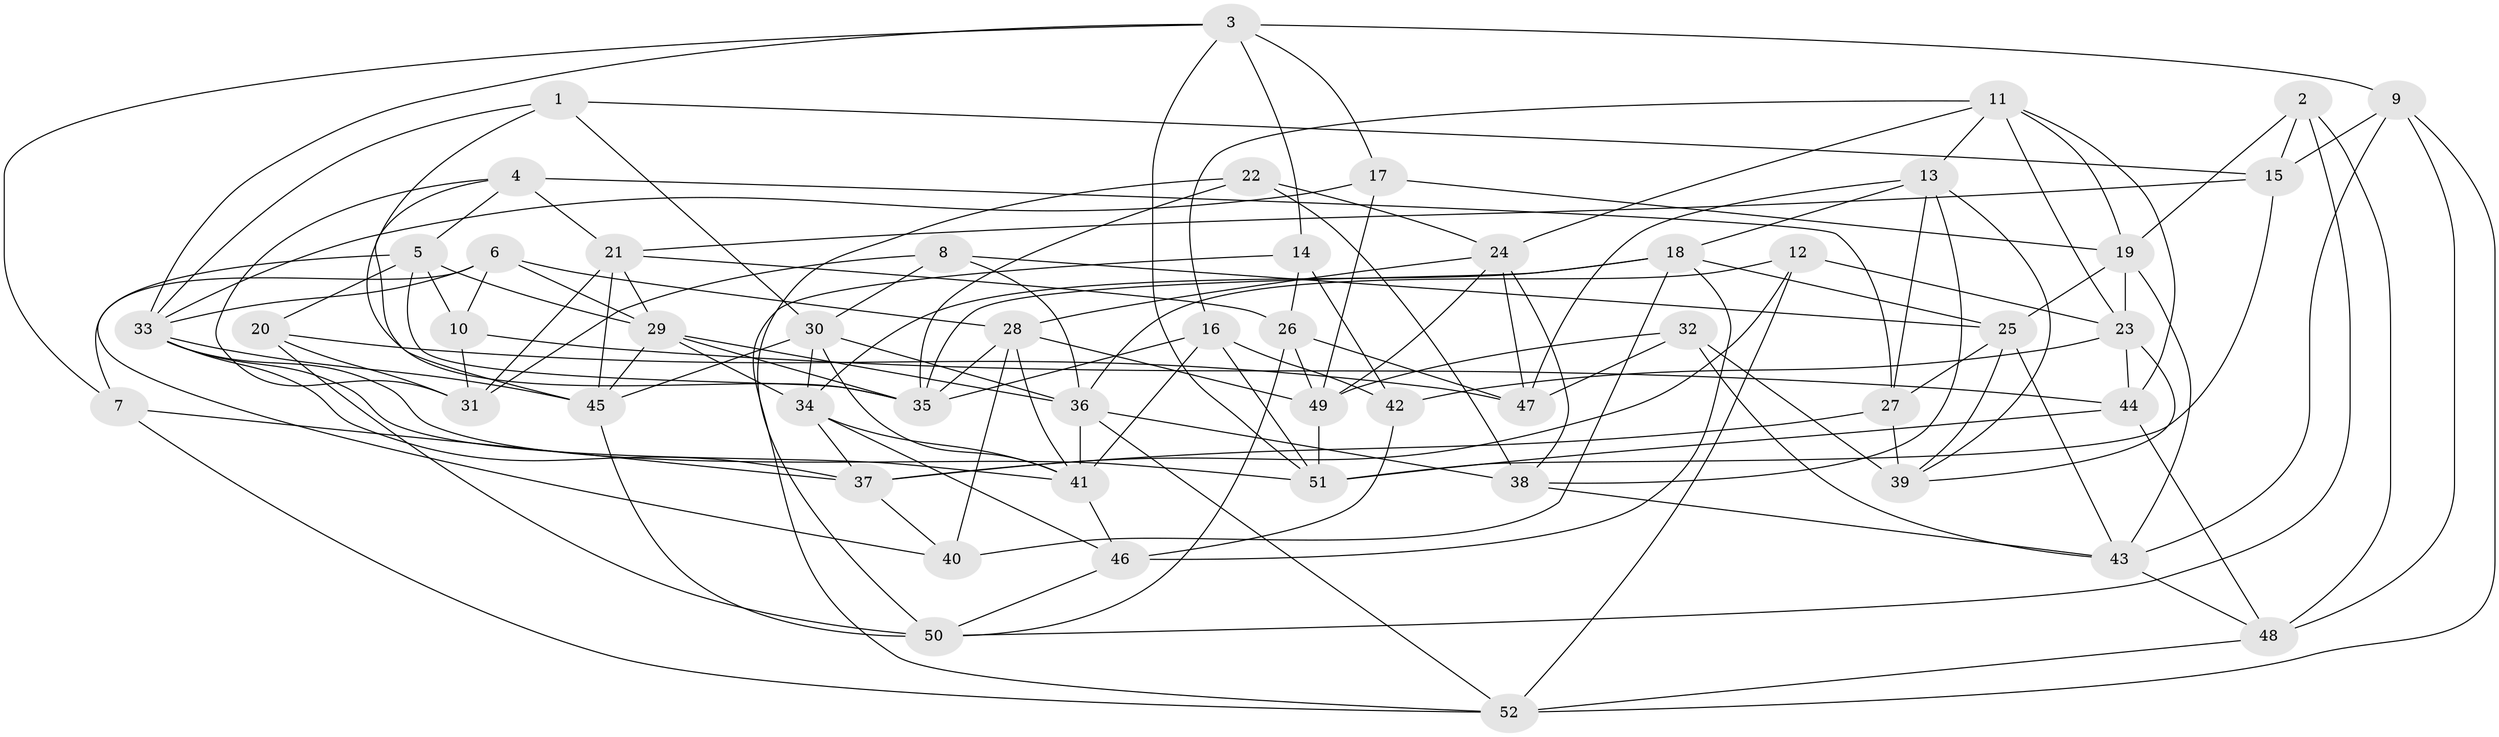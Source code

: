 // original degree distribution, {4: 1.0}
// Generated by graph-tools (version 1.1) at 2025/02/03/09/25 03:02:57]
// undirected, 52 vertices, 139 edges
graph export_dot {
graph [start="1"]
  node [color=gray90,style=filled];
  1;
  2;
  3;
  4;
  5;
  6;
  7;
  8;
  9;
  10;
  11;
  12;
  13;
  14;
  15;
  16;
  17;
  18;
  19;
  20;
  21;
  22;
  23;
  24;
  25;
  26;
  27;
  28;
  29;
  30;
  31;
  32;
  33;
  34;
  35;
  36;
  37;
  38;
  39;
  40;
  41;
  42;
  43;
  44;
  45;
  46;
  47;
  48;
  49;
  50;
  51;
  52;
  1 -- 15 [weight=1.0];
  1 -- 30 [weight=1.0];
  1 -- 33 [weight=1.0];
  1 -- 35 [weight=1.0];
  2 -- 15 [weight=1.0];
  2 -- 19 [weight=1.0];
  2 -- 48 [weight=1.0];
  2 -- 50 [weight=1.0];
  3 -- 7 [weight=1.0];
  3 -- 9 [weight=1.0];
  3 -- 14 [weight=1.0];
  3 -- 17 [weight=1.0];
  3 -- 33 [weight=1.0];
  3 -- 51 [weight=1.0];
  4 -- 5 [weight=1.0];
  4 -- 21 [weight=1.0];
  4 -- 27 [weight=2.0];
  4 -- 31 [weight=1.0];
  4 -- 45 [weight=1.0];
  5 -- 10 [weight=1.0];
  5 -- 20 [weight=1.0];
  5 -- 29 [weight=1.0];
  5 -- 35 [weight=1.0];
  5 -- 40 [weight=1.0];
  6 -- 7 [weight=1.0];
  6 -- 10 [weight=1.0];
  6 -- 28 [weight=1.0];
  6 -- 29 [weight=1.0];
  6 -- 33 [weight=2.0];
  7 -- 37 [weight=1.0];
  7 -- 52 [weight=1.0];
  8 -- 25 [weight=1.0];
  8 -- 30 [weight=1.0];
  8 -- 31 [weight=1.0];
  8 -- 36 [weight=1.0];
  9 -- 15 [weight=2.0];
  9 -- 43 [weight=1.0];
  9 -- 48 [weight=1.0];
  9 -- 52 [weight=1.0];
  10 -- 31 [weight=1.0];
  10 -- 44 [weight=1.0];
  11 -- 13 [weight=1.0];
  11 -- 16 [weight=1.0];
  11 -- 19 [weight=1.0];
  11 -- 23 [weight=1.0];
  11 -- 24 [weight=1.0];
  11 -- 44 [weight=1.0];
  12 -- 23 [weight=1.0];
  12 -- 36 [weight=1.0];
  12 -- 37 [weight=1.0];
  12 -- 52 [weight=1.0];
  13 -- 18 [weight=1.0];
  13 -- 27 [weight=1.0];
  13 -- 38 [weight=1.0];
  13 -- 39 [weight=1.0];
  13 -- 47 [weight=1.0];
  14 -- 26 [weight=1.0];
  14 -- 42 [weight=1.0];
  14 -- 52 [weight=1.0];
  15 -- 21 [weight=1.0];
  15 -- 51 [weight=1.0];
  16 -- 35 [weight=1.0];
  16 -- 41 [weight=1.0];
  16 -- 42 [weight=2.0];
  16 -- 51 [weight=1.0];
  17 -- 19 [weight=1.0];
  17 -- 33 [weight=1.0];
  17 -- 49 [weight=1.0];
  18 -- 25 [weight=1.0];
  18 -- 34 [weight=1.0];
  18 -- 35 [weight=1.0];
  18 -- 40 [weight=1.0];
  18 -- 46 [weight=1.0];
  19 -- 23 [weight=1.0];
  19 -- 25 [weight=1.0];
  19 -- 43 [weight=1.0];
  20 -- 31 [weight=2.0];
  20 -- 47 [weight=2.0];
  20 -- 50 [weight=1.0];
  21 -- 26 [weight=1.0];
  21 -- 29 [weight=1.0];
  21 -- 31 [weight=1.0];
  21 -- 45 [weight=1.0];
  22 -- 24 [weight=1.0];
  22 -- 35 [weight=1.0];
  22 -- 38 [weight=1.0];
  22 -- 50 [weight=1.0];
  23 -- 39 [weight=1.0];
  23 -- 42 [weight=1.0];
  23 -- 44 [weight=1.0];
  24 -- 28 [weight=1.0];
  24 -- 38 [weight=1.0];
  24 -- 47 [weight=1.0];
  24 -- 49 [weight=1.0];
  25 -- 27 [weight=1.0];
  25 -- 39 [weight=1.0];
  25 -- 43 [weight=1.0];
  26 -- 47 [weight=2.0];
  26 -- 49 [weight=1.0];
  26 -- 50 [weight=1.0];
  27 -- 37 [weight=1.0];
  27 -- 39 [weight=1.0];
  28 -- 35 [weight=1.0];
  28 -- 40 [weight=1.0];
  28 -- 41 [weight=1.0];
  28 -- 49 [weight=1.0];
  29 -- 34 [weight=1.0];
  29 -- 35 [weight=2.0];
  29 -- 36 [weight=1.0];
  29 -- 45 [weight=1.0];
  30 -- 34 [weight=1.0];
  30 -- 36 [weight=1.0];
  30 -- 41 [weight=1.0];
  30 -- 45 [weight=1.0];
  32 -- 39 [weight=2.0];
  32 -- 43 [weight=1.0];
  32 -- 47 [weight=2.0];
  32 -- 49 [weight=1.0];
  33 -- 37 [weight=1.0];
  33 -- 41 [weight=2.0];
  33 -- 45 [weight=1.0];
  33 -- 51 [weight=1.0];
  34 -- 37 [weight=1.0];
  34 -- 41 [weight=1.0];
  34 -- 46 [weight=1.0];
  36 -- 38 [weight=2.0];
  36 -- 41 [weight=1.0];
  36 -- 52 [weight=1.0];
  37 -- 40 [weight=1.0];
  38 -- 43 [weight=1.0];
  41 -- 46 [weight=1.0];
  42 -- 46 [weight=2.0];
  43 -- 48 [weight=1.0];
  44 -- 48 [weight=2.0];
  44 -- 51 [weight=1.0];
  45 -- 50 [weight=1.0];
  46 -- 50 [weight=1.0];
  48 -- 52 [weight=1.0];
  49 -- 51 [weight=1.0];
}
